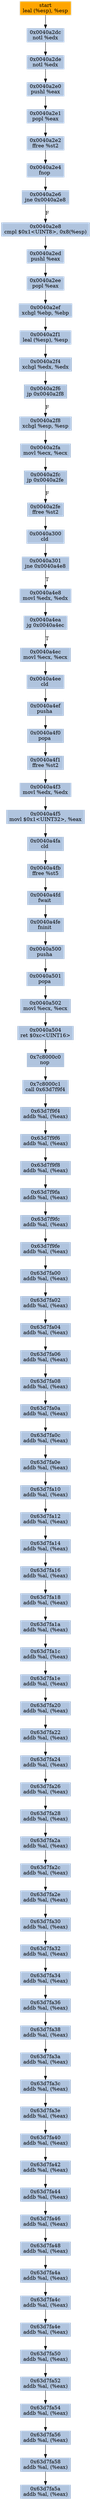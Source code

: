 digraph G {
node[shape=rectangle,style=filled,fillcolor=lightsteelblue,color=lightsteelblue]
bgcolor="transparent"
a0x0040a2d9leal_esp__esp[label="start\nleal (%esp), %esp",fillcolor="orange",color="lightgrey"];
a0x0040a2dcnotl_edx[label="0x0040a2dc\nnotl %edx"];
a0x0040a2denotl_edx[label="0x0040a2de\nnotl %edx"];
a0x0040a2e0pushl_eax[label="0x0040a2e0\npushl %eax"];
a0x0040a2e1popl_eax[label="0x0040a2e1\npopl %eax"];
a0x0040a2e2ffree_st2[label="0x0040a2e2\nffree %st2"];
a0x0040a2e4fnop_[label="0x0040a2e4\nfnop "];
a0x0040a2e6jne_0x0040a2e8[label="0x0040a2e6\njne 0x0040a2e8"];
a0x0040a2e8cmpl_0x1UINT8_0x8esp_[label="0x0040a2e8\ncmpl $0x1<UINT8>, 0x8(%esp)"];
a0x0040a2edpushl_eax[label="0x0040a2ed\npushl %eax"];
a0x0040a2eepopl_eax[label="0x0040a2ee\npopl %eax"];
a0x0040a2efxchgl_ebp_ebp[label="0x0040a2ef\nxchgl %ebp, %ebp"];
a0x0040a2f1leal_esp__esp[label="0x0040a2f1\nleal (%esp), %esp"];
a0x0040a2f4xchgl_edx_edx[label="0x0040a2f4\nxchgl %edx, %edx"];
a0x0040a2f6jp_0x0040a2f8[label="0x0040a2f6\njp 0x0040a2f8"];
a0x0040a2f8xchgl_esp_esp[label="0x0040a2f8\nxchgl %esp, %esp"];
a0x0040a2famovl_ecx_ecx[label="0x0040a2fa\nmovl %ecx, %ecx"];
a0x0040a2fcjp_0x0040a2fe[label="0x0040a2fc\njp 0x0040a2fe"];
a0x0040a2feffree_st2[label="0x0040a2fe\nffree %st2"];
a0x0040a300cld_[label="0x0040a300\ncld "];
a0x0040a301jne_0x0040a4e8[label="0x0040a301\njne 0x0040a4e8"];
a0x0040a4e8movl_edx_edx[label="0x0040a4e8\nmovl %edx, %edx"];
a0x0040a4eajg_0x0040a4ec[label="0x0040a4ea\njg 0x0040a4ec"];
a0x0040a4ecmovl_ecx_ecx[label="0x0040a4ec\nmovl %ecx, %ecx"];
a0x0040a4eecld_[label="0x0040a4ee\ncld "];
a0x0040a4efpusha_[label="0x0040a4ef\npusha "];
a0x0040a4f0popa_[label="0x0040a4f0\npopa "];
a0x0040a4f1ffree_st2[label="0x0040a4f1\nffree %st2"];
a0x0040a4f3movl_edx_edx[label="0x0040a4f3\nmovl %edx, %edx"];
a0x0040a4f5movl_0x1UINT32_eax[label="0x0040a4f5\nmovl $0x1<UINT32>, %eax"];
a0x0040a4facld_[label="0x0040a4fa\ncld "];
a0x0040a4fbffree_st5[label="0x0040a4fb\nffree %st5"];
a0x0040a4fdfwait_[label="0x0040a4fd\nfwait "];
a0x0040a4fefninit_[label="0x0040a4fe\nfninit "];
a0x0040a500pusha_[label="0x0040a500\npusha "];
a0x0040a501popa_[label="0x0040a501\npopa "];
a0x0040a502movl_ecx_ecx[label="0x0040a502\nmovl %ecx, %ecx"];
a0x0040a504ret_0xcUINT16[label="0x0040a504\nret $0xc<UINT16>"];
a0x7c8000c0nop_[label="0x7c8000c0\nnop "];
a0x7c8000c1call_0x63d7f9f4[label="0x7c8000c1\ncall 0x63d7f9f4"];
a0x63d7f9f4addb_al_eax_[label="0x63d7f9f4\naddb %al, (%eax)"];
a0x63d7f9f6addb_al_eax_[label="0x63d7f9f6\naddb %al, (%eax)"];
a0x63d7f9f8addb_al_eax_[label="0x63d7f9f8\naddb %al, (%eax)"];
a0x63d7f9faaddb_al_eax_[label="0x63d7f9fa\naddb %al, (%eax)"];
a0x63d7f9fcaddb_al_eax_[label="0x63d7f9fc\naddb %al, (%eax)"];
a0x63d7f9feaddb_al_eax_[label="0x63d7f9fe\naddb %al, (%eax)"];
a0x63d7fa00addb_al_eax_[label="0x63d7fa00\naddb %al, (%eax)"];
a0x63d7fa02addb_al_eax_[label="0x63d7fa02\naddb %al, (%eax)"];
a0x63d7fa04addb_al_eax_[label="0x63d7fa04\naddb %al, (%eax)"];
a0x63d7fa06addb_al_eax_[label="0x63d7fa06\naddb %al, (%eax)"];
a0x63d7fa08addb_al_eax_[label="0x63d7fa08\naddb %al, (%eax)"];
a0x63d7fa0aaddb_al_eax_[label="0x63d7fa0a\naddb %al, (%eax)"];
a0x63d7fa0caddb_al_eax_[label="0x63d7fa0c\naddb %al, (%eax)"];
a0x63d7fa0eaddb_al_eax_[label="0x63d7fa0e\naddb %al, (%eax)"];
a0x63d7fa10addb_al_eax_[label="0x63d7fa10\naddb %al, (%eax)"];
a0x63d7fa12addb_al_eax_[label="0x63d7fa12\naddb %al, (%eax)"];
a0x63d7fa14addb_al_eax_[label="0x63d7fa14\naddb %al, (%eax)"];
a0x63d7fa16addb_al_eax_[label="0x63d7fa16\naddb %al, (%eax)"];
a0x63d7fa18addb_al_eax_[label="0x63d7fa18\naddb %al, (%eax)"];
a0x63d7fa1aaddb_al_eax_[label="0x63d7fa1a\naddb %al, (%eax)"];
a0x63d7fa1caddb_al_eax_[label="0x63d7fa1c\naddb %al, (%eax)"];
a0x63d7fa1eaddb_al_eax_[label="0x63d7fa1e\naddb %al, (%eax)"];
a0x63d7fa20addb_al_eax_[label="0x63d7fa20\naddb %al, (%eax)"];
a0x63d7fa22addb_al_eax_[label="0x63d7fa22\naddb %al, (%eax)"];
a0x63d7fa24addb_al_eax_[label="0x63d7fa24\naddb %al, (%eax)"];
a0x63d7fa26addb_al_eax_[label="0x63d7fa26\naddb %al, (%eax)"];
a0x63d7fa28addb_al_eax_[label="0x63d7fa28\naddb %al, (%eax)"];
a0x63d7fa2aaddb_al_eax_[label="0x63d7fa2a\naddb %al, (%eax)"];
a0x63d7fa2caddb_al_eax_[label="0x63d7fa2c\naddb %al, (%eax)"];
a0x63d7fa2eaddb_al_eax_[label="0x63d7fa2e\naddb %al, (%eax)"];
a0x63d7fa30addb_al_eax_[label="0x63d7fa30\naddb %al, (%eax)"];
a0x63d7fa32addb_al_eax_[label="0x63d7fa32\naddb %al, (%eax)"];
a0x63d7fa34addb_al_eax_[label="0x63d7fa34\naddb %al, (%eax)"];
a0x63d7fa36addb_al_eax_[label="0x63d7fa36\naddb %al, (%eax)"];
a0x63d7fa38addb_al_eax_[label="0x63d7fa38\naddb %al, (%eax)"];
a0x63d7fa3aaddb_al_eax_[label="0x63d7fa3a\naddb %al, (%eax)"];
a0x63d7fa3caddb_al_eax_[label="0x63d7fa3c\naddb %al, (%eax)"];
a0x63d7fa3eaddb_al_eax_[label="0x63d7fa3e\naddb %al, (%eax)"];
a0x63d7fa40addb_al_eax_[label="0x63d7fa40\naddb %al, (%eax)"];
a0x63d7fa42addb_al_eax_[label="0x63d7fa42\naddb %al, (%eax)"];
a0x63d7fa44addb_al_eax_[label="0x63d7fa44\naddb %al, (%eax)"];
a0x63d7fa46addb_al_eax_[label="0x63d7fa46\naddb %al, (%eax)"];
a0x63d7fa48addb_al_eax_[label="0x63d7fa48\naddb %al, (%eax)"];
a0x63d7fa4aaddb_al_eax_[label="0x63d7fa4a\naddb %al, (%eax)"];
a0x63d7fa4caddb_al_eax_[label="0x63d7fa4c\naddb %al, (%eax)"];
a0x63d7fa4eaddb_al_eax_[label="0x63d7fa4e\naddb %al, (%eax)"];
a0x63d7fa50addb_al_eax_[label="0x63d7fa50\naddb %al, (%eax)"];
a0x63d7fa52addb_al_eax_[label="0x63d7fa52\naddb %al, (%eax)"];
a0x63d7fa54addb_al_eax_[label="0x63d7fa54\naddb %al, (%eax)"];
a0x63d7fa56addb_al_eax_[label="0x63d7fa56\naddb %al, (%eax)"];
a0x63d7fa58addb_al_eax_[label="0x63d7fa58\naddb %al, (%eax)"];
a0x63d7fa5aaddb_al_eax_[label="0x63d7fa5a\naddb %al, (%eax)"];
a0x0040a2d9leal_esp__esp -> a0x0040a2dcnotl_edx [color="#000000"];
a0x0040a2dcnotl_edx -> a0x0040a2denotl_edx [color="#000000"];
a0x0040a2denotl_edx -> a0x0040a2e0pushl_eax [color="#000000"];
a0x0040a2e0pushl_eax -> a0x0040a2e1popl_eax [color="#000000"];
a0x0040a2e1popl_eax -> a0x0040a2e2ffree_st2 [color="#000000"];
a0x0040a2e2ffree_st2 -> a0x0040a2e4fnop_ [color="#000000"];
a0x0040a2e4fnop_ -> a0x0040a2e6jne_0x0040a2e8 [color="#000000"];
a0x0040a2e6jne_0x0040a2e8 -> a0x0040a2e8cmpl_0x1UINT8_0x8esp_ [color="#000000",label="F"];
a0x0040a2e8cmpl_0x1UINT8_0x8esp_ -> a0x0040a2edpushl_eax [color="#000000"];
a0x0040a2edpushl_eax -> a0x0040a2eepopl_eax [color="#000000"];
a0x0040a2eepopl_eax -> a0x0040a2efxchgl_ebp_ebp [color="#000000"];
a0x0040a2efxchgl_ebp_ebp -> a0x0040a2f1leal_esp__esp [color="#000000"];
a0x0040a2f1leal_esp__esp -> a0x0040a2f4xchgl_edx_edx [color="#000000"];
a0x0040a2f4xchgl_edx_edx -> a0x0040a2f6jp_0x0040a2f8 [color="#000000"];
a0x0040a2f6jp_0x0040a2f8 -> a0x0040a2f8xchgl_esp_esp [color="#000000",label="F"];
a0x0040a2f8xchgl_esp_esp -> a0x0040a2famovl_ecx_ecx [color="#000000"];
a0x0040a2famovl_ecx_ecx -> a0x0040a2fcjp_0x0040a2fe [color="#000000"];
a0x0040a2fcjp_0x0040a2fe -> a0x0040a2feffree_st2 [color="#000000",label="F"];
a0x0040a2feffree_st2 -> a0x0040a300cld_ [color="#000000"];
a0x0040a300cld_ -> a0x0040a301jne_0x0040a4e8 [color="#000000"];
a0x0040a301jne_0x0040a4e8 -> a0x0040a4e8movl_edx_edx [color="#000000",label="T"];
a0x0040a4e8movl_edx_edx -> a0x0040a4eajg_0x0040a4ec [color="#000000"];
a0x0040a4eajg_0x0040a4ec -> a0x0040a4ecmovl_ecx_ecx [color="#000000",label="T"];
a0x0040a4ecmovl_ecx_ecx -> a0x0040a4eecld_ [color="#000000"];
a0x0040a4eecld_ -> a0x0040a4efpusha_ [color="#000000"];
a0x0040a4efpusha_ -> a0x0040a4f0popa_ [color="#000000"];
a0x0040a4f0popa_ -> a0x0040a4f1ffree_st2 [color="#000000"];
a0x0040a4f1ffree_st2 -> a0x0040a4f3movl_edx_edx [color="#000000"];
a0x0040a4f3movl_edx_edx -> a0x0040a4f5movl_0x1UINT32_eax [color="#000000"];
a0x0040a4f5movl_0x1UINT32_eax -> a0x0040a4facld_ [color="#000000"];
a0x0040a4facld_ -> a0x0040a4fbffree_st5 [color="#000000"];
a0x0040a4fbffree_st5 -> a0x0040a4fdfwait_ [color="#000000"];
a0x0040a4fdfwait_ -> a0x0040a4fefninit_ [color="#000000"];
a0x0040a4fefninit_ -> a0x0040a500pusha_ [color="#000000"];
a0x0040a500pusha_ -> a0x0040a501popa_ [color="#000000"];
a0x0040a501popa_ -> a0x0040a502movl_ecx_ecx [color="#000000"];
a0x0040a502movl_ecx_ecx -> a0x0040a504ret_0xcUINT16 [color="#000000"];
a0x0040a504ret_0xcUINT16 -> a0x7c8000c0nop_ [color="#000000"];
a0x7c8000c0nop_ -> a0x7c8000c1call_0x63d7f9f4 [color="#000000"];
a0x7c8000c1call_0x63d7f9f4 -> a0x63d7f9f4addb_al_eax_ [color="#000000"];
a0x63d7f9f4addb_al_eax_ -> a0x63d7f9f6addb_al_eax_ [color="#000000"];
a0x63d7f9f6addb_al_eax_ -> a0x63d7f9f8addb_al_eax_ [color="#000000"];
a0x63d7f9f8addb_al_eax_ -> a0x63d7f9faaddb_al_eax_ [color="#000000"];
a0x63d7f9faaddb_al_eax_ -> a0x63d7f9fcaddb_al_eax_ [color="#000000"];
a0x63d7f9fcaddb_al_eax_ -> a0x63d7f9feaddb_al_eax_ [color="#000000"];
a0x63d7f9feaddb_al_eax_ -> a0x63d7fa00addb_al_eax_ [color="#000000"];
a0x63d7fa00addb_al_eax_ -> a0x63d7fa02addb_al_eax_ [color="#000000"];
a0x63d7fa02addb_al_eax_ -> a0x63d7fa04addb_al_eax_ [color="#000000"];
a0x63d7fa04addb_al_eax_ -> a0x63d7fa06addb_al_eax_ [color="#000000"];
a0x63d7fa06addb_al_eax_ -> a0x63d7fa08addb_al_eax_ [color="#000000"];
a0x63d7fa08addb_al_eax_ -> a0x63d7fa0aaddb_al_eax_ [color="#000000"];
a0x63d7fa0aaddb_al_eax_ -> a0x63d7fa0caddb_al_eax_ [color="#000000"];
a0x63d7fa0caddb_al_eax_ -> a0x63d7fa0eaddb_al_eax_ [color="#000000"];
a0x63d7fa0eaddb_al_eax_ -> a0x63d7fa10addb_al_eax_ [color="#000000"];
a0x63d7fa10addb_al_eax_ -> a0x63d7fa12addb_al_eax_ [color="#000000"];
a0x63d7fa12addb_al_eax_ -> a0x63d7fa14addb_al_eax_ [color="#000000"];
a0x63d7fa14addb_al_eax_ -> a0x63d7fa16addb_al_eax_ [color="#000000"];
a0x63d7fa16addb_al_eax_ -> a0x63d7fa18addb_al_eax_ [color="#000000"];
a0x63d7fa18addb_al_eax_ -> a0x63d7fa1aaddb_al_eax_ [color="#000000"];
a0x63d7fa1aaddb_al_eax_ -> a0x63d7fa1caddb_al_eax_ [color="#000000"];
a0x63d7fa1caddb_al_eax_ -> a0x63d7fa1eaddb_al_eax_ [color="#000000"];
a0x63d7fa1eaddb_al_eax_ -> a0x63d7fa20addb_al_eax_ [color="#000000"];
a0x63d7fa20addb_al_eax_ -> a0x63d7fa22addb_al_eax_ [color="#000000"];
a0x63d7fa22addb_al_eax_ -> a0x63d7fa24addb_al_eax_ [color="#000000"];
a0x63d7fa24addb_al_eax_ -> a0x63d7fa26addb_al_eax_ [color="#000000"];
a0x63d7fa26addb_al_eax_ -> a0x63d7fa28addb_al_eax_ [color="#000000"];
a0x63d7fa28addb_al_eax_ -> a0x63d7fa2aaddb_al_eax_ [color="#000000"];
a0x63d7fa2aaddb_al_eax_ -> a0x63d7fa2caddb_al_eax_ [color="#000000"];
a0x63d7fa2caddb_al_eax_ -> a0x63d7fa2eaddb_al_eax_ [color="#000000"];
a0x63d7fa2eaddb_al_eax_ -> a0x63d7fa30addb_al_eax_ [color="#000000"];
a0x63d7fa30addb_al_eax_ -> a0x63d7fa32addb_al_eax_ [color="#000000"];
a0x63d7fa32addb_al_eax_ -> a0x63d7fa34addb_al_eax_ [color="#000000"];
a0x63d7fa34addb_al_eax_ -> a0x63d7fa36addb_al_eax_ [color="#000000"];
a0x63d7fa36addb_al_eax_ -> a0x63d7fa38addb_al_eax_ [color="#000000"];
a0x63d7fa38addb_al_eax_ -> a0x63d7fa3aaddb_al_eax_ [color="#000000"];
a0x63d7fa3aaddb_al_eax_ -> a0x63d7fa3caddb_al_eax_ [color="#000000"];
a0x63d7fa3caddb_al_eax_ -> a0x63d7fa3eaddb_al_eax_ [color="#000000"];
a0x63d7fa3eaddb_al_eax_ -> a0x63d7fa40addb_al_eax_ [color="#000000"];
a0x63d7fa40addb_al_eax_ -> a0x63d7fa42addb_al_eax_ [color="#000000"];
a0x63d7fa42addb_al_eax_ -> a0x63d7fa44addb_al_eax_ [color="#000000"];
a0x63d7fa44addb_al_eax_ -> a0x63d7fa46addb_al_eax_ [color="#000000"];
a0x63d7fa46addb_al_eax_ -> a0x63d7fa48addb_al_eax_ [color="#000000"];
a0x63d7fa48addb_al_eax_ -> a0x63d7fa4aaddb_al_eax_ [color="#000000"];
a0x63d7fa4aaddb_al_eax_ -> a0x63d7fa4caddb_al_eax_ [color="#000000"];
a0x63d7fa4caddb_al_eax_ -> a0x63d7fa4eaddb_al_eax_ [color="#000000"];
a0x63d7fa4eaddb_al_eax_ -> a0x63d7fa50addb_al_eax_ [color="#000000"];
a0x63d7fa50addb_al_eax_ -> a0x63d7fa52addb_al_eax_ [color="#000000"];
a0x63d7fa52addb_al_eax_ -> a0x63d7fa54addb_al_eax_ [color="#000000"];
a0x63d7fa54addb_al_eax_ -> a0x63d7fa56addb_al_eax_ [color="#000000"];
a0x63d7fa56addb_al_eax_ -> a0x63d7fa58addb_al_eax_ [color="#000000"];
a0x63d7fa58addb_al_eax_ -> a0x63d7fa5aaddb_al_eax_ [color="#000000"];
}
